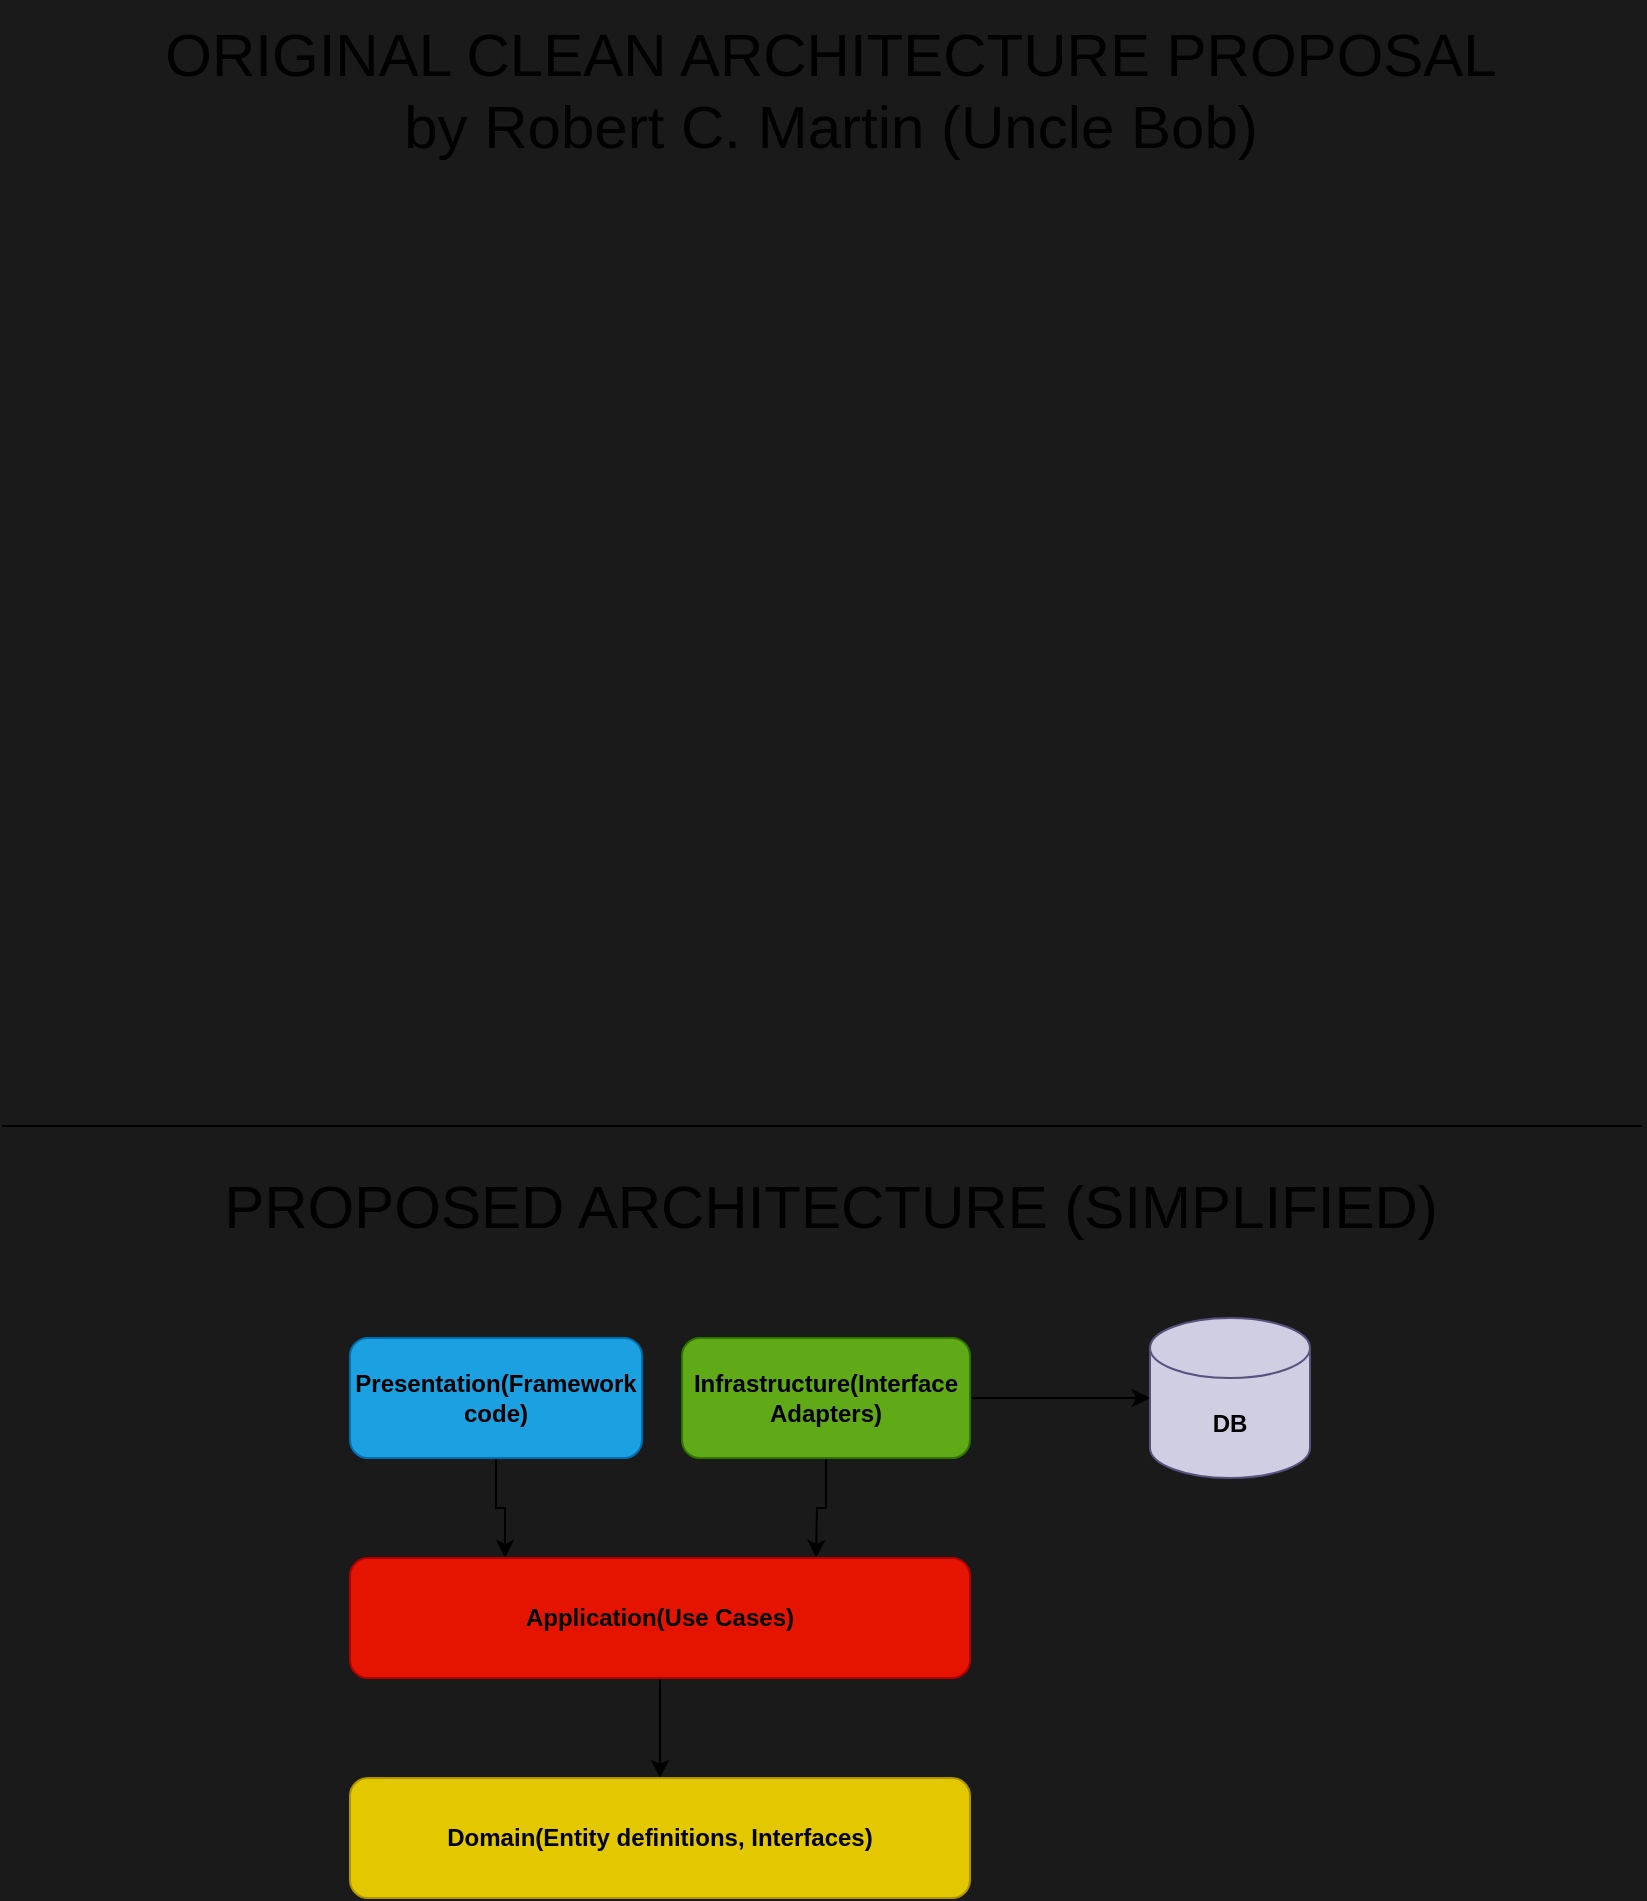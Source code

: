 <mxfile version="23.0.2" type="device" pages="2">
  <diagram name="Clean Arch Base" id="5igseyQAhacmWHMCtpKp">
    <mxGraphModel dx="2049" dy="1206" grid="1" gridSize="10" guides="1" tooltips="1" connect="1" arrows="1" fold="1" page="1" pageScale="1" pageWidth="827" pageHeight="1169" background="#1A1A1A" math="0" shadow="0">
      <root>
        <mxCell id="0" />
        <mxCell id="1" parent="0" />
        <mxCell id="8PnSxYrvGvkVyhjoG6qM-8" value="" style="edgeStyle=orthogonalEdgeStyle;rounded=0;orthogonalLoop=1;jettySize=auto;html=1;entryX=0.25;entryY=0;entryDx=0;entryDy=0;" edge="1" parent="1" source="8PnSxYrvGvkVyhjoG6qM-3" target="8PnSxYrvGvkVyhjoG6qM-5">
          <mxGeometry relative="1" as="geometry" />
        </mxCell>
        <mxCell id="8PnSxYrvGvkVyhjoG6qM-3" value="Presentation(Framework code)" style="rounded=1;whiteSpace=wrap;html=1;fillColor=#1ba1e2;fontColor=#000000;strokeColor=#006EAF;fontStyle=1" vertex="1" parent="1">
          <mxGeometry x="174" y="676" width="146" height="60" as="geometry" />
        </mxCell>
        <mxCell id="8PnSxYrvGvkVyhjoG6qM-7" value="" style="edgeStyle=orthogonalEdgeStyle;rounded=0;orthogonalLoop=1;jettySize=auto;html=1;" edge="1" parent="1" source="8PnSxYrvGvkVyhjoG6qM-4">
          <mxGeometry relative="1" as="geometry">
            <mxPoint x="407" y="786" as="targetPoint" />
          </mxGeometry>
        </mxCell>
        <mxCell id="8PnSxYrvGvkVyhjoG6qM-11" value="" style="edgeStyle=orthogonalEdgeStyle;rounded=0;orthogonalLoop=1;jettySize=auto;html=1;" edge="1" parent="1" source="8PnSxYrvGvkVyhjoG6qM-4" target="8PnSxYrvGvkVyhjoG6qM-10">
          <mxGeometry relative="1" as="geometry" />
        </mxCell>
        <mxCell id="8PnSxYrvGvkVyhjoG6qM-4" value="Infrastructure(Interface Adapters)" style="rounded=1;whiteSpace=wrap;html=1;fillColor=#60a917;fontColor=#000000;strokeColor=#2D7600;fontStyle=1" vertex="1" parent="1">
          <mxGeometry x="340" y="676" width="144" height="60" as="geometry" />
        </mxCell>
        <mxCell id="8PnSxYrvGvkVyhjoG6qM-9" value="" style="edgeStyle=orthogonalEdgeStyle;rounded=0;orthogonalLoop=1;jettySize=auto;html=1;" edge="1" parent="1" source="8PnSxYrvGvkVyhjoG6qM-5" target="8PnSxYrvGvkVyhjoG6qM-6">
          <mxGeometry relative="1" as="geometry" />
        </mxCell>
        <mxCell id="8PnSxYrvGvkVyhjoG6qM-5" value="Application(Use Cases)" style="rounded=1;whiteSpace=wrap;html=1;fillColor=#e51400;fontColor=#000000;strokeColor=#B20000;fontStyle=1" vertex="1" parent="1">
          <mxGeometry x="174" y="786" width="310" height="60" as="geometry" />
        </mxCell>
        <mxCell id="8PnSxYrvGvkVyhjoG6qM-6" value="Domain(Entity definitions, Interfaces)" style="rounded=1;whiteSpace=wrap;html=1;fillColor=#e3c800;strokeColor=#B09500;fontColor=#000000;fontStyle=1" vertex="1" parent="1">
          <mxGeometry x="174" y="896" width="310" height="60" as="geometry" />
        </mxCell>
        <mxCell id="8PnSxYrvGvkVyhjoG6qM-10" value="DB" style="shape=cylinder3;whiteSpace=wrap;html=1;boundedLbl=1;backgroundOutline=1;size=15;fillColor=#d0cee2;strokeColor=#56517e;fontColor=#000000;fontStyle=1" vertex="1" parent="1">
          <mxGeometry x="574" y="666" width="80" height="80" as="geometry" />
        </mxCell>
        <mxCell id="8PnSxYrvGvkVyhjoG6qM-12" value="PROPOSED ARCHITECTURE (SIMPLIFIED)" style="text;html=1;align=center;verticalAlign=middle;resizable=0;points=[];autosize=1;strokeColor=none;fillColor=none;fontSize=30;" vertex="1" parent="1">
          <mxGeometry x="99" y="585" width="630" height="50" as="geometry" />
        </mxCell>
        <mxCell id="8PnSxYrvGvkVyhjoG6qM-14" value="" style="endArrow=none;html=1;rounded=0;" edge="1" parent="1">
          <mxGeometry width="50" height="50" relative="1" as="geometry">
            <mxPoint y="570" as="sourcePoint" />
            <mxPoint x="820" y="570" as="targetPoint" />
          </mxGeometry>
        </mxCell>
        <mxCell id="8PnSxYrvGvkVyhjoG6qM-15" value="" style="shape=image;verticalLabelPosition=bottom;labelBackgroundColor=default;verticalAlign=top;aspect=fixed;imageAspect=0;image=https://blog.cleancoder.com/uncle-bob/images/2012-08-13-the-clean-architecture/CleanArchitecture.jpg;" vertex="1" parent="1">
          <mxGeometry x="148" y="100" width="531.01" height="390" as="geometry" />
        </mxCell>
        <mxCell id="8PnSxYrvGvkVyhjoG6qM-16" value="ORIGINAL CLEAN ARCHITECTURE PROPOSAL&lt;br&gt;by Robert C. Martin (Uncle Bob)" style="text;html=1;align=center;verticalAlign=middle;resizable=0;points=[];autosize=1;strokeColor=none;fillColor=none;fontSize=30;" vertex="1" parent="1">
          <mxGeometry x="69" y="7" width="690" height="90" as="geometry" />
        </mxCell>
      </root>
    </mxGraphModel>
  </diagram>
  <diagram id="uBpBu00FT0KVqWm-GaDD" name="Layers Detailed">
    <mxGraphModel dx="1793" dy="1055" grid="1" gridSize="10" guides="1" tooltips="1" connect="1" arrows="1" fold="1" page="1" pageScale="1" pageWidth="827" pageHeight="1169" math="0" shadow="0">
      <root>
        <mxCell id="0" />
        <mxCell id="1" parent="0" />
        <mxCell id="ngkntHoDk26RJ_7--73n-3" value="" style="group;labelBorderColor=default;" vertex="1" connectable="0" parent="1">
          <mxGeometry x="140" y="40" width="488" height="260" as="geometry" />
        </mxCell>
        <mxCell id="ngkntHoDk26RJ_7--73n-1" value="" style="rounded=1;whiteSpace=wrap;html=1;fillColor=#1ba1e2;fontColor=#000000;strokeColor=#006EAF;fontStyle=1;fontSize=20;" vertex="1" parent="ngkntHoDk26RJ_7--73n-3">
          <mxGeometry width="488" height="260" as="geometry" />
        </mxCell>
        <mxCell id="ngkntHoDk26RJ_7--73n-9" value="" style="rounded=1;whiteSpace=wrap;html=1;fillColor=#b0e3e6;labelBorderColor=#000000;strokeColor=#0e8088;" vertex="1" parent="ngkntHoDk26RJ_7--73n-3">
          <mxGeometry x="15" y="80" width="228.58" height="130" as="geometry" />
        </mxCell>
        <mxCell id="ngkntHoDk26RJ_7--73n-2" value="Presentation Layer" style="text;html=1;strokeColor=none;fillColor=none;align=center;verticalAlign=middle;whiteSpace=wrap;rounded=0;fontSize=20;fontStyle=1;fontColor=#000000;" vertex="1" parent="ngkntHoDk26RJ_7--73n-3">
          <mxGeometry x="9" width="470" height="43" as="geometry" />
        </mxCell>
        <mxCell id="ngkntHoDk26RJ_7--73n-4" value="BackendChallenge.Contracts" style="text;html=1;strokeColor=none;fillColor=none;align=center;verticalAlign=middle;whiteSpace=wrap;rounded=0;fontSize=14;fontColor=#000000;" vertex="1" parent="ngkntHoDk26RJ_7--73n-3">
          <mxGeometry x="90" y="43" width="84" height="30" as="geometry" />
        </mxCell>
        <mxCell id="ngkntHoDk26RJ_7--73n-6" value="BackendChallenge.Api" style="text;html=1;strokeColor=none;fillColor=none;align=center;verticalAlign=middle;whiteSpace=wrap;rounded=0;fontSize=14;fontColor=#000000;" vertex="1" parent="ngkntHoDk26RJ_7--73n-3">
          <mxGeometry x="330" y="43" width="84" height="30" as="geometry" />
        </mxCell>
        <mxCell id="ngkntHoDk26RJ_7--73n-7" value="" style="image;aspect=fixed;html=1;points=[];align=center;fontSize=12;image=img/lib/azure2/compute/Azure_Spring_Cloud.svg;" vertex="1" parent="ngkntHoDk26RJ_7--73n-3">
          <mxGeometry x="270" y="43" width="30" height="30" as="geometry" />
        </mxCell>
        <mxCell id="ngkntHoDk26RJ_7--73n-8" value="" style="image;aspect=fixed;html=1;points=[];align=center;fontSize=12;image=img/lib/azure2/compute/Azure_Spring_Cloud.svg;" vertex="1" parent="ngkntHoDk26RJ_7--73n-3">
          <mxGeometry x="9" y="43" width="30" height="30" as="geometry" />
        </mxCell>
        <mxCell id="ngkntHoDk26RJ_7--73n-12" value="" style="image;aspect=fixed;html=1;points=[];align=center;fontSize=12;image=img/lib/azure2/general/Folder_Blank.svg;" vertex="1" parent="ngkntHoDk26RJ_7--73n-3">
          <mxGeometry x="28.892" y="93" width="15.559" height="12.629" as="geometry" />
        </mxCell>
        <mxCell id="ngkntHoDk26RJ_7--73n-16" value="" style="dashed=0;outlineConnect=0;html=1;align=center;labelPosition=center;verticalLabelPosition=bottom;verticalAlign=top;shape=mxgraph.weblogos.java" vertex="1" parent="ngkntHoDk26RJ_7--73n-3">
          <mxGeometry x="44.45" y="119" width="13.374" height="26" as="geometry" />
        </mxCell>
        <mxCell id="ngkntHoDk26RJ_7--73n-17" value="PutInsuranceProductRequest" style="text;html=1;strokeColor=none;fillColor=none;align=center;verticalAlign=middle;whiteSpace=wrap;rounded=0;fontSize=9;fontColor=#000000;" vertex="1" parent="ngkntHoDk26RJ_7--73n-3">
          <mxGeometry x="117.293" y="119" width="50.515" height="26" as="geometry" />
        </mxCell>
        <mxCell id="ngkntHoDk26RJ_7--73n-11" value="&lt;font color=&quot;#000000&quot;&gt;InsuranceProducts&lt;/font&gt;" style="text;html=1;strokeColor=none;fillColor=none;align=center;verticalAlign=middle;whiteSpace=wrap;rounded=0;" vertex="1" parent="ngkntHoDk26RJ_7--73n-3">
          <mxGeometry x="76.881" y="80" width="75.772" height="39" as="geometry" />
        </mxCell>
        <mxCell id="ngkntHoDk26RJ_7--73n-20" value="" style="dashed=0;outlineConnect=0;html=1;align=center;labelPosition=center;verticalLabelPosition=bottom;verticalAlign=top;shape=mxgraph.weblogos.java" vertex="1" parent="ngkntHoDk26RJ_7--73n-3">
          <mxGeometry x="44.248" y="147.6" width="13.374" height="26" as="geometry" />
        </mxCell>
        <mxCell id="ngkntHoDk26RJ_7--73n-21" value="PutInsuranceProductResponse" style="text;html=1;strokeColor=none;fillColor=none;align=center;verticalAlign=middle;whiteSpace=wrap;rounded=0;fontSize=9;fontColor=#000000;" vertex="1" parent="ngkntHoDk26RJ_7--73n-3">
          <mxGeometry x="117.091" y="147.6" width="50.515" height="26" as="geometry" />
        </mxCell>
        <mxCell id="ngkntHoDk26RJ_7--73n-22" value="" style="group;movable=1;resizable=1;rotatable=1;deletable=1;editable=1;locked=0;connectable=1;" vertex="1" connectable="0" parent="ngkntHoDk26RJ_7--73n-3">
          <mxGeometry x="265" y="80" width="208" height="130.0" as="geometry" />
        </mxCell>
        <mxCell id="ngkntHoDk26RJ_7--73n-23" value="" style="rounded=1;whiteSpace=wrap;html=1;fillColor=#b0e3e6;labelBorderColor=#000000;strokeColor=#0e8088;" vertex="1" parent="ngkntHoDk26RJ_7--73n-22">
          <mxGeometry width="208" height="130.0" as="geometry" />
        </mxCell>
        <mxCell id="ngkntHoDk26RJ_7--73n-24" value="&lt;font color=&quot;#000000&quot;&gt;Controllers&lt;/font&gt;" style="text;html=1;strokeColor=none;fillColor=none;align=center;verticalAlign=middle;whiteSpace=wrap;rounded=0;" vertex="1" parent="ngkntHoDk26RJ_7--73n-22">
          <mxGeometry x="29.878" width="68.95" height="39.0" as="geometry" />
        </mxCell>
        <mxCell id="ngkntHoDk26RJ_7--73n-25" value="" style="dashed=0;outlineConnect=0;html=1;align=center;labelPosition=center;verticalLabelPosition=bottom;verticalAlign=top;shape=mxgraph.weblogos.java" vertex="1" parent="ngkntHoDk26RJ_7--73n-22">
          <mxGeometry x="13.974" y="67.6" width="12.17" height="26.0" as="geometry" />
        </mxCell>
        <mxCell id="ngkntHoDk26RJ_7--73n-26" value="BackendChallengeApplication" style="text;html=1;strokeColor=none;fillColor=none;align=center;verticalAlign=middle;whiteSpace=wrap;rounded=0;fontSize=9;fontColor=#000000;" vertex="1" parent="ngkntHoDk26RJ_7--73n-22">
          <mxGeometry x="76.811" y="67.6" width="45.967" height="26.0" as="geometry" />
        </mxCell>
        <mxCell id="ngkntHoDk26RJ_7--73n-27" value="" style="image;aspect=fixed;html=1;points=[];align=center;fontSize=12;image=img/lib/azure2/general/Folder_Blank.svg;" vertex="1" parent="ngkntHoDk26RJ_7--73n-3">
          <mxGeometry x="277.641" y="93" width="14.157" height="11.491" as="geometry" />
        </mxCell>
        <mxCell id="ngkntHoDk26RJ_7--73n-28" value="" style="dashed=0;outlineConnect=0;html=1;align=center;labelPosition=center;verticalLabelPosition=bottom;verticalAlign=top;shape=mxgraph.weblogos.java" vertex="1" parent="ngkntHoDk26RJ_7--73n-3">
          <mxGeometry x="291.799" y="117.7" width="12.17" height="26.0" as="geometry" />
        </mxCell>
        <mxCell id="ngkntHoDk26RJ_7--73n-29" value="InsuranceProductsController" style="text;html=1;strokeColor=none;fillColor=none;align=center;verticalAlign=middle;whiteSpace=wrap;rounded=0;fontSize=9;fontColor=#000000;" vertex="1" parent="ngkntHoDk26RJ_7--73n-3">
          <mxGeometry x="352.337" y="117.7" width="45.967" height="26.0" as="geometry" />
        </mxCell>
        <mxCell id="iWIXuP8V_4E421EE689L-2" style="edgeStyle=orthogonalEdgeStyle;rounded=0;orthogonalLoop=1;jettySize=auto;html=1;exitX=0.5;exitY=1;exitDx=0;exitDy=0;entryX=0.25;entryY=0;entryDx=0;entryDy=0;strokeWidth=5;" edge="1" parent="1" source="ngkntHoDk26RJ_7--73n-1" target="SQ-kVVdduzc97K0TM9LP-6">
          <mxGeometry relative="1" as="geometry">
            <mxPoint x="384" y="360.0" as="sourcePoint" />
          </mxGeometry>
        </mxCell>
        <mxCell id="iWIXuP8V_4E421EE689L-5" value="" style="rounded=1;whiteSpace=wrap;html=1;fillColor=#f0a30a;strokeColor=#BD7000;fontStyle=1;fontSize=20;fontColor=#000000;" vertex="1" parent="1">
          <mxGeometry x="429" y="740" width="488" height="260" as="geometry" />
        </mxCell>
        <mxCell id="iWIXuP8V_4E421EE689L-6" value="" style="rounded=1;whiteSpace=wrap;html=1;fillColor=#fad7ac;labelBorderColor=#000000;strokeColor=#b46504;" vertex="1" parent="1">
          <mxGeometry x="445.5" y="820" width="455" height="130" as="geometry" />
        </mxCell>
        <mxCell id="iWIXuP8V_4E421EE689L-7" value="Domain Layer" style="text;html=1;strokeColor=none;fillColor=none;align=center;verticalAlign=middle;whiteSpace=wrap;rounded=0;fontSize=20;fontStyle=1;fontColor=#000000;" vertex="1" parent="1">
          <mxGeometry x="438" y="740" width="470" height="43" as="geometry" />
        </mxCell>
        <mxCell id="iWIXuP8V_4E421EE689L-8" value="BackendChallenge.Domain" style="text;html=1;strokeColor=none;fillColor=none;align=center;verticalAlign=middle;whiteSpace=wrap;rounded=0;fontSize=14;fontColor=#000000;" vertex="1" parent="1">
          <mxGeometry x="649" y="783" width="84" height="30" as="geometry" />
        </mxCell>
        <mxCell id="iWIXuP8V_4E421EE689L-9" value="" style="image;aspect=fixed;html=1;points=[];align=center;fontSize=12;image=img/lib/azure2/compute/Azure_Spring_Cloud.svg;" vertex="1" parent="1">
          <mxGeometry x="559" y="783" width="30" height="30" as="geometry" />
        </mxCell>
        <mxCell id="iWIXuP8V_4E421EE689L-10" value="" style="endArrow=none;html=1;rounded=0;entryX=0.5;entryY=0;entryDx=0;entryDy=0;exitX=0.5;exitY=1;exitDx=0;exitDy=0;strokeColor=#000000;" edge="1" parent="1" source="iWIXuP8V_4E421EE689L-6" target="iWIXuP8V_4E421EE689L-6">
          <mxGeometry width="50" height="50" relative="1" as="geometry">
            <mxPoint x="679" y="920" as="sourcePoint" />
            <mxPoint x="729" y="870" as="targetPoint" />
          </mxGeometry>
        </mxCell>
        <mxCell id="iWIXuP8V_4E421EE689L-11" value="" style="dashed=0;outlineConnect=0;html=1;align=center;labelPosition=center;verticalLabelPosition=bottom;verticalAlign=top;shape=mxgraph.weblogos.java" vertex="1" parent="1">
          <mxGeometry x="719.0" y="845.63" width="13.374" height="26" as="geometry" />
        </mxCell>
        <mxCell id="iWIXuP8V_4E421EE689L-12" value="InsuranceType" style="text;html=1;strokeColor=none;fillColor=none;align=center;verticalAlign=middle;whiteSpace=wrap;rounded=0;fontSize=9;fontColor=#000000;" vertex="1" parent="1">
          <mxGeometry x="740.273" y="846" width="50.515" height="26" as="geometry" />
        </mxCell>
        <mxCell id="iWIXuP8V_4E421EE689L-15" value="" style="image;aspect=fixed;html=1;points=[];align=center;fontSize=12;image=img/lib/azure2/general/Folder_Blank.svg;" vertex="1" parent="1">
          <mxGeometry x="699.002" y="831.7" width="15.559" height="12.629" as="geometry" />
        </mxCell>
        <mxCell id="iWIXuP8V_4E421EE689L-16" value="&lt;font color=&quot;#000000&quot;&gt;InsuranceTypes&lt;/font&gt;" style="text;html=1;strokeColor=none;fillColor=none;align=center;verticalAlign=middle;whiteSpace=wrap;rounded=0;" vertex="1" parent="1">
          <mxGeometry x="733" y="822.36" width="57.79" height="31.3" as="geometry" />
        </mxCell>
        <mxCell id="iWIXuP8V_4E421EE689L-17" value="" style="image;aspect=fixed;html=1;points=[];align=center;fontSize=12;image=img/lib/azure2/general/Folder_Blank.svg;" vertex="1" parent="1">
          <mxGeometry x="457.892" y="831.7" width="15.559" height="12.629" as="geometry" />
        </mxCell>
        <mxCell id="iWIXuP8V_4E421EE689L-18" value="&lt;font color=&quot;#000000&quot;&gt;InsuranceProducts&lt;/font&gt;" style="text;html=1;strokeColor=none;fillColor=none;align=center;verticalAlign=middle;whiteSpace=wrap;rounded=0;" vertex="1" parent="1">
          <mxGeometry x="499" y="822.36" width="57.79" height="31.3" as="geometry" />
        </mxCell>
        <mxCell id="MCxUGJmDPu_9QTlRMIUU-1" value="" style="dashed=0;outlineConnect=0;html=1;align=center;labelPosition=center;verticalLabelPosition=bottom;verticalAlign=top;shape=mxgraph.weblogos.java" vertex="1" parent="1">
          <mxGeometry x="473.45" y="845.63" width="13.374" height="26" as="geometry" />
        </mxCell>
        <mxCell id="MCxUGJmDPu_9QTlRMIUU-2" value="InsuranceProduct" style="text;html=1;strokeColor=none;fillColor=none;align=center;verticalAlign=middle;whiteSpace=wrap;rounded=0;fontSize=9;fontColor=#000000;" vertex="1" parent="1">
          <mxGeometry x="499.003" y="845.63" width="50.515" height="26" as="geometry" />
        </mxCell>
        <mxCell id="MCxUGJmDPu_9QTlRMIUU-3" value="" style="dashed=0;outlineConnect=0;html=1;align=center;labelPosition=center;verticalLabelPosition=bottom;verticalAlign=top;shape=mxgraph.weblogos.java" vertex="1" parent="1">
          <mxGeometry x="473.45" y="872" width="13.374" height="26" as="geometry" />
        </mxCell>
        <mxCell id="MCxUGJmDPu_9QTlRMIUU-4" value="InsuranceProductErrors" style="text;html=1;strokeColor=none;fillColor=none;align=center;verticalAlign=middle;whiteSpace=wrap;rounded=0;fontSize=9;fontColor=#000000;" vertex="1" parent="1">
          <mxGeometry x="512.003" y="871.63" width="50.515" height="26" as="geometry" />
        </mxCell>
        <mxCell id="MCxUGJmDPu_9QTlRMIUU-5" style="edgeStyle=orthogonalEdgeStyle;rounded=0;orthogonalLoop=1;jettySize=auto;html=1;entryX=0.5;entryY=0;entryDx=0;entryDy=0;strokeWidth=5;" edge="1" parent="1" source="SQ-kVVdduzc97K0TM9LP-5" target="iWIXuP8V_4E421EE689L-7">
          <mxGeometry relative="1" as="geometry">
            <mxPoint x="673" y="660" as="sourcePoint" />
            <mxPoint x="683" y="410" as="targetPoint" />
          </mxGeometry>
        </mxCell>
        <mxCell id="MCxUGJmDPu_9QTlRMIUU-10" value="(VIDA, AUTO, VIAGEM...)" style="text;html=1;strokeColor=none;fillColor=none;align=center;verticalAlign=middle;whiteSpace=wrap;rounded=0;fontColor=#000000;fontSize=8;" vertex="1" parent="1">
          <mxGeometry x="799" y="850.46" width="49.02" height="16.34" as="geometry" />
        </mxCell>
        <mxCell id="I2-qj2J0NVzKtPISjk3s-1" value="" style="rounded=1;whiteSpace=wrap;html=1;fillColor=#008a00;strokeColor=#005700;fontStyle=1;fontSize=20;fontColor=#ffffff;" vertex="1" parent="1">
          <mxGeometry x="690.0" y="40" width="488" height="260" as="geometry" />
        </mxCell>
        <mxCell id="I2-qj2J0NVzKtPISjk3s-2" value="" style="rounded=1;whiteSpace=wrap;html=1;labelBorderColor=#000000;fillColor=#fad7ac;strokeColor=#b46504;" vertex="1" parent="1">
          <mxGeometry x="706.5" y="120" width="455" height="130" as="geometry" />
        </mxCell>
        <mxCell id="I2-qj2J0NVzKtPISjk3s-3" value="Infrastructure Layer" style="text;html=1;strokeColor=none;fillColor=none;align=center;verticalAlign=middle;whiteSpace=wrap;rounded=0;fontSize=20;fontStyle=1;fontColor=#000000;" vertex="1" parent="1">
          <mxGeometry x="699.0" y="40" width="470" height="43" as="geometry" />
        </mxCell>
        <mxCell id="I2-qj2J0NVzKtPISjk3s-4" value="BackendChallenge.Infrastructure" style="text;html=1;strokeColor=none;fillColor=none;align=center;verticalAlign=middle;whiteSpace=wrap;rounded=0;fontSize=14;fontColor=#000000;" vertex="1" parent="1">
          <mxGeometry x="910.0" y="83" width="84" height="30" as="geometry" />
        </mxCell>
        <mxCell id="I2-qj2J0NVzKtPISjk3s-5" value="" style="image;aspect=fixed;html=1;points=[];align=center;fontSize=12;image=img/lib/azure2/compute/Azure_Spring_Cloud.svg;" vertex="1" parent="1">
          <mxGeometry x="820.0" y="83" width="30" height="30" as="geometry" />
        </mxCell>
        <mxCell id="I2-qj2J0NVzKtPISjk3s-6" value="" style="endArrow=none;html=1;rounded=0;entryX=0.5;entryY=0;entryDx=0;entryDy=0;exitX=0.5;exitY=1;exitDx=0;exitDy=0;strokeColor=#000000;" edge="1" parent="1" source="I2-qj2J0NVzKtPISjk3s-2" target="I2-qj2J0NVzKtPISjk3s-2">
          <mxGeometry width="50" height="50" relative="1" as="geometry">
            <mxPoint x="940.0" y="220" as="sourcePoint" />
            <mxPoint x="990" y="170" as="targetPoint" />
          </mxGeometry>
        </mxCell>
        <mxCell id="I2-qj2J0NVzKtPISjk3s-7" value="" style="dashed=0;outlineConnect=0;html=1;align=center;labelPosition=center;verticalLabelPosition=bottom;verticalAlign=top;shape=mxgraph.weblogos.java" vertex="1" parent="1">
          <mxGeometry x="991.12" y="166.8" width="13.374" height="26" as="geometry" />
        </mxCell>
        <mxCell id="I2-qj2J0NVzKtPISjk3s-8" value="BackendChallengeDbContext" style="text;html=1;strokeColor=none;fillColor=none;align=center;verticalAlign=middle;whiteSpace=wrap;rounded=0;fontSize=9;fontColor=#000000;" vertex="1" parent="1">
          <mxGeometry x="1041.123" y="166.8" width="50.515" height="26" as="geometry" />
        </mxCell>
        <mxCell id="I2-qj2J0NVzKtPISjk3s-9" value="" style="image;aspect=fixed;html=1;points=[];align=center;fontSize=12;image=img/lib/azure2/general/Folder_Blank.svg;" vertex="1" parent="1">
          <mxGeometry x="960.002" y="131.7" width="15.559" height="12.629" as="geometry" />
        </mxCell>
        <mxCell id="I2-qj2J0NVzKtPISjk3s-10" value="&lt;font color=&quot;#000000&quot;&gt;Common&lt;/font&gt;" style="text;html=1;strokeColor=none;fillColor=none;align=center;verticalAlign=middle;whiteSpace=wrap;rounded=0;" vertex="1" parent="1">
          <mxGeometry x="980" y="122.36" width="57.79" height="31.3" as="geometry" />
        </mxCell>
        <mxCell id="I2-qj2J0NVzKtPISjk3s-11" value="" style="image;aspect=fixed;html=1;points=[];align=center;fontSize=12;image=img/lib/azure2/general/Folder_Blank.svg;" vertex="1" parent="1">
          <mxGeometry x="718.892" y="131.7" width="15.559" height="12.629" as="geometry" />
        </mxCell>
        <mxCell id="I2-qj2J0NVzKtPISjk3s-12" value="&lt;font color=&quot;#000000&quot;&gt;InsuranceProducts&lt;/font&gt;" style="text;html=1;strokeColor=none;fillColor=none;align=center;verticalAlign=middle;whiteSpace=wrap;rounded=0;" vertex="1" parent="1">
          <mxGeometry x="760.0" y="122.36" width="57.79" height="31.3" as="geometry" />
        </mxCell>
        <mxCell id="PPS4QWa1WLGhcIRFiFh3-1" value="" style="image;aspect=fixed;html=1;points=[];align=center;fontSize=12;image=img/lib/azure2/general/Folder_Blank.svg;" vertex="1" parent="1">
          <mxGeometry x="734.452" y="150.04" width="15.559" height="12.629" as="geometry" />
        </mxCell>
        <mxCell id="PPS4QWa1WLGhcIRFiFh3-2" value="&lt;font color=&quot;#000000&quot;&gt;Persistence&lt;/font&gt;" style="text;html=1;strokeColor=none;fillColor=none;align=center;verticalAlign=middle;whiteSpace=wrap;rounded=0;" vertex="1" parent="1">
          <mxGeometry x="760.0" y="140.7" width="57.79" height="31.3" as="geometry" />
        </mxCell>
        <mxCell id="PPS4QWa1WLGhcIRFiFh3-3" value="" style="dashed=0;outlineConnect=0;html=1;align=center;labelPosition=center;verticalLabelPosition=bottom;verticalAlign=top;shape=mxgraph.weblogos.java" vertex="1" parent="1">
          <mxGeometry x="760.0" y="166.8" width="13.374" height="26" as="geometry" />
        </mxCell>
        <mxCell id="PPS4QWa1WLGhcIRFiFh3-4" value="InsuranceProductsRepository" style="text;html=1;strokeColor=none;fillColor=none;align=center;verticalAlign=middle;whiteSpace=wrap;rounded=0;fontSize=9;fontColor=#000000;" vertex="1" parent="1">
          <mxGeometry x="809.743" y="166.8" width="50.515" height="26" as="geometry" />
        </mxCell>
        <mxCell id="PPS4QWa1WLGhcIRFiFh3-5" value="" style="dashed=0;outlineConnect=0;html=1;align=center;labelPosition=center;verticalLabelPosition=bottom;verticalAlign=top;shape=mxgraph.weblogos.java" vertex="1" parent="1">
          <mxGeometry x="760.0" y="190.0" width="13.374" height="26" as="geometry" />
        </mxCell>
        <mxCell id="PPS4QWa1WLGhcIRFiFh3-6" value="InsuranceProductConfigurations" style="text;html=1;strokeColor=none;fillColor=none;align=center;verticalAlign=middle;whiteSpace=wrap;rounded=0;fontSize=9;fontColor=#000000;" vertex="1" parent="1">
          <mxGeometry x="817.793" y="190.0" width="50.515" height="26" as="geometry" />
        </mxCell>
        <mxCell id="PPS4QWa1WLGhcIRFiFh3-7" value="..." style="text;html=1;strokeColor=none;fillColor=none;align=center;verticalAlign=middle;whiteSpace=wrap;rounded=0;fontColor=#000000;fontStyle=1;fontSize=13;" vertex="1" parent="1">
          <mxGeometry x="734.45" y="230" width="20" height="10" as="geometry" />
        </mxCell>
        <mxCell id="PPS4QWa1WLGhcIRFiFh3-8" value="" style="image;aspect=fixed;html=1;points=[];align=center;fontSize=12;image=img/lib/azure2/general/Folder_Blank.svg;" vertex="1" parent="1">
          <mxGeometry x="718.892" y="218.04" width="15.559" height="12.629" as="geometry" />
        </mxCell>
        <mxCell id="PPS4QWa1WLGhcIRFiFh3-9" value="&lt;font color=&quot;#000000&quot;&gt;InsuranceTypes&lt;/font&gt;" style="text;html=1;strokeColor=none;fillColor=none;align=center;verticalAlign=middle;whiteSpace=wrap;rounded=0;" vertex="1" parent="1">
          <mxGeometry x="751.95" y="208.7" width="57.79" height="31.3" as="geometry" />
        </mxCell>
        <mxCell id="PPS4QWa1WLGhcIRFiFh3-11" value="" style="image;aspect=fixed;html=1;points=[];align=center;fontSize=12;image=img/lib/azure2/general/Folder_Blank.svg;" vertex="1" parent="1">
          <mxGeometry x="975.562" y="150.04" width="15.559" height="12.629" as="geometry" />
        </mxCell>
        <mxCell id="PPS4QWa1WLGhcIRFiFh3-12" value="&lt;font color=&quot;#000000&quot;&gt;Persistence&lt;/font&gt;" style="text;html=1;strokeColor=none;fillColor=none;align=center;verticalAlign=middle;whiteSpace=wrap;rounded=0;" vertex="1" parent="1">
          <mxGeometry x="995.56" y="140.7" width="57.79" height="31.3" as="geometry" />
        </mxCell>
        <mxCell id="PPS4QWa1WLGhcIRFiFh3-14" value="DependencyInjection(Spring)" style="text;html=1;strokeColor=none;fillColor=none;align=center;verticalAlign=middle;whiteSpace=wrap;rounded=0;fontSize=9;fontColor=#000000;" vertex="1" parent="1">
          <mxGeometry x="1014.443" y="190.0" width="50.515" height="26" as="geometry" />
        </mxCell>
        <mxCell id="PPS4QWa1WLGhcIRFiFh3-15" value="" style="image;aspect=fixed;html=1;points=[];align=center;fontSize=12;image=img/lib/azure2/compute/Azure_Spring_Cloud.svg;" vertex="1" parent="1">
          <mxGeometry x="960" y="193" width="20" height="20" as="geometry" />
        </mxCell>
        <mxCell id="PPS4QWa1WLGhcIRFiFh3-17" value="" style="group" vertex="1" connectable="0" parent="1">
          <mxGeometry x="387" y="370" width="572" height="320" as="geometry" />
        </mxCell>
        <mxCell id="SQ-kVVdduzc97K0TM9LP-5" value="" style="rounded=1;whiteSpace=wrap;html=1;fillColor=#e51400;strokeColor=#B20000;fontStyle=1;fontSize=20;fontColor=#ffffff;" vertex="1" parent="PPS4QWa1WLGhcIRFiFh3-17">
          <mxGeometry width="572" height="320" as="geometry" />
        </mxCell>
        <mxCell id="SQ-kVVdduzc97K0TM9LP-13" value="" style="rounded=1;whiteSpace=wrap;html=1;fillColor=#fad9d5;labelBorderColor=#000000;strokeColor=#ae4132;" vertex="1" parent="PPS4QWa1WLGhcIRFiFh3-17">
          <mxGeometry x="19.34" y="98.462" width="533.32" height="160" as="geometry" />
        </mxCell>
        <mxCell id="SQ-kVVdduzc97K0TM9LP-6" value="Application Layer" style="text;html=1;strokeColor=none;fillColor=none;align=center;verticalAlign=middle;whiteSpace=wrap;rounded=0;fontSize=20;fontStyle=1;fontColor=#000000;" vertex="1" parent="PPS4QWa1WLGhcIRFiFh3-17">
          <mxGeometry x="10.549" width="550.902" height="52.923" as="geometry" />
        </mxCell>
        <mxCell id="SQ-kVVdduzc97K0TM9LP-8" value="BackendChallenge.Application" style="text;html=1;strokeColor=none;fillColor=none;align=center;verticalAlign=middle;whiteSpace=wrap;rounded=0;fontSize=14;fontColor=#000000;" vertex="1" parent="PPS4QWa1WLGhcIRFiFh3-17">
          <mxGeometry x="257.869" y="52.923" width="98.459" height="36.923" as="geometry" />
        </mxCell>
        <mxCell id="SQ-kVVdduzc97K0TM9LP-9" value="" style="image;aspect=fixed;html=1;points=[];align=center;fontSize=12;image=img/lib/azure2/compute/Azure_Spring_Cloud.svg;" vertex="1" parent="PPS4QWa1WLGhcIRFiFh3-17">
          <mxGeometry x="152.377" y="52.923" width="35.164" height="35.164" as="geometry" />
        </mxCell>
        <mxCell id="jHkGpFY1WUKPzhavcy7x-4" value="" style="endArrow=none;html=1;rounded=0;entryX=0.5;entryY=0;entryDx=0;entryDy=0;exitX=0.5;exitY=1;exitDx=0;exitDy=0;strokeColor=#000000;" edge="1" parent="PPS4QWa1WLGhcIRFiFh3-17" source="SQ-kVVdduzc97K0TM9LP-13" target="SQ-kVVdduzc97K0TM9LP-13">
          <mxGeometry width="50" height="50" relative="1" as="geometry">
            <mxPoint x="293.033" y="221.538" as="sourcePoint" />
            <mxPoint x="351.639" y="160" as="targetPoint" />
          </mxGeometry>
        </mxCell>
        <mxCell id="SQ-kVVdduzc97K0TM9LP-18" value="" style="dashed=0;outlineConnect=0;html=1;align=center;labelPosition=center;verticalLabelPosition=bottom;verticalAlign=top;shape=mxgraph.weblogos.java" vertex="1" parent="PPS4QWa1WLGhcIRFiFh3-17">
          <mxGeometry x="339.918" y="148.025" width="15.676" height="32" as="geometry" />
        </mxCell>
        <mxCell id="SQ-kVVdduzc97K0TM9LP-19" value="IInsuranceProductRepository" style="text;html=1;strokeColor=none;fillColor=none;align=center;verticalAlign=middle;whiteSpace=wrap;rounded=0;fontSize=9;fontColor=#000000;" vertex="1" parent="PPS4QWa1WLGhcIRFiFh3-17">
          <mxGeometry x="398.293" y="148.025" width="59.21" height="32" as="geometry" />
        </mxCell>
        <mxCell id="SQ-kVVdduzc97K0TM9LP-16" value="DependencyInjection(Spring)" style="text;html=1;strokeColor=none;fillColor=none;align=center;verticalAlign=middle;whiteSpace=wrap;rounded=0;fontSize=9;fontColor=#000000;" vertex="1" parent="PPS4QWa1WLGhcIRFiFh3-17">
          <mxGeometry x="356.329" y="173.108" width="59.21" height="32" as="geometry" />
        </mxCell>
        <mxCell id="jHkGpFY1WUKPzhavcy7x-5" value="" style="image;aspect=fixed;html=1;points=[];align=center;fontSize=12;image=img/lib/azure2/general/Folder_Blank.svg;" vertex="1" parent="PPS4QWa1WLGhcIRFiFh3-17">
          <mxGeometry x="316.477" y="130.88" width="18.237" height="14.803" as="geometry" />
        </mxCell>
        <mxCell id="jHkGpFY1WUKPzhavcy7x-6" value="&lt;font color=&quot;#000000&quot;&gt;Interfaces&lt;/font&gt;" style="text;html=1;strokeColor=none;fillColor=none;align=center;verticalAlign=middle;whiteSpace=wrap;rounded=0;" vertex="1" parent="PPS4QWa1WLGhcIRFiFh3-17">
          <mxGeometry x="339.918" y="119.385" width="67.737" height="38.523" as="geometry" />
        </mxCell>
        <mxCell id="jHkGpFY1WUKPzhavcy7x-7" value="" style="image;aspect=fixed;html=1;points=[];align=center;fontSize=12;image=img/lib/azure2/general/Folder_Blank.svg;" vertex="1" parent="PPS4QWa1WLGhcIRFiFh3-17">
          <mxGeometry x="33.865" y="112.862" width="18.237" height="14.803" as="geometry" />
        </mxCell>
        <mxCell id="jHkGpFY1WUKPzhavcy7x-8" value="&lt;font color=&quot;#000000&quot;&gt;InsuranceProducts&lt;/font&gt;" style="text;html=1;strokeColor=none;fillColor=none;align=center;verticalAlign=middle;whiteSpace=wrap;rounded=0;" vertex="1" parent="PPS4QWa1WLGhcIRFiFh3-17">
          <mxGeometry x="82.049" y="101.366" width="67.737" height="38.523" as="geometry" />
        </mxCell>
        <mxCell id="jHkGpFY1WUKPzhavcy7x-9" value="" style="image;aspect=fixed;html=1;points=[];align=center;fontSize=12;image=img/lib/azure2/general/Folder_Blank.svg;" vertex="1" parent="PPS4QWa1WLGhcIRFiFh3-17">
          <mxGeometry x="52.103" y="134.978" width="18.237" height="14.803" as="geometry" />
        </mxCell>
        <mxCell id="jHkGpFY1WUKPzhavcy7x-10" value="&lt;font color=&quot;#000000&quot;&gt;Commands&lt;/font&gt;" style="text;html=1;strokeColor=none;fillColor=none;align=center;verticalAlign=middle;whiteSpace=wrap;rounded=0;" vertex="1" parent="PPS4QWa1WLGhcIRFiFh3-17">
          <mxGeometry x="76.845" y="123.483" width="67.737" height="38.523" as="geometry" />
        </mxCell>
        <mxCell id="jHkGpFY1WUKPzhavcy7x-11" value="" style="image;aspect=fixed;html=1;points=[];align=center;fontSize=12;image=img/lib/azure2/general/Folder_Blank.svg;" vertex="1" parent="PPS4QWa1WLGhcIRFiFh3-17">
          <mxGeometry x="70.341" y="157.095" width="18.237" height="14.803" as="geometry" />
        </mxCell>
        <mxCell id="jHkGpFY1WUKPzhavcy7x-12" value="&lt;font color=&quot;#000000&quot;&gt;SetInsuranceProduct&lt;/font&gt;" style="text;html=1;strokeColor=none;fillColor=none;align=center;verticalAlign=middle;whiteSpace=wrap;rounded=0;" vertex="1" parent="PPS4QWa1WLGhcIRFiFh3-17">
          <mxGeometry x="128.934" y="145.6" width="67.737" height="38.523" as="geometry" />
        </mxCell>
        <mxCell id="jHkGpFY1WUKPzhavcy7x-13" value="" style="image;aspect=fixed;html=1;points=[];align=center;fontSize=12;image=img/lib/azure2/general/Folder_Blank.svg;" vertex="1" parent="PPS4QWa1WLGhcIRFiFh3-17">
          <mxGeometry x="52.103" y="178.88" width="18.237" height="14.803" as="geometry" />
        </mxCell>
        <mxCell id="jHkGpFY1WUKPzhavcy7x-14" value="&lt;font color=&quot;#000000&quot;&gt;Queries&lt;/font&gt;" style="text;html=1;strokeColor=none;fillColor=none;align=center;verticalAlign=middle;whiteSpace=wrap;rounded=0;" vertex="1" parent="PPS4QWa1WLGhcIRFiFh3-17">
          <mxGeometry x="70.34" y="167.385" width="67.737" height="38.523" as="geometry" />
        </mxCell>
        <mxCell id="jHkGpFY1WUKPzhavcy7x-15" value="" style="image;aspect=fixed;html=1;points=[];align=center;fontSize=12;image=img/lib/azure2/general/Folder_Blank.svg;" vertex="1" parent="PPS4QWa1WLGhcIRFiFh3-17">
          <mxGeometry x="70.341" y="205.92" width="18.237" height="14.803" as="geometry" />
        </mxCell>
        <mxCell id="jHkGpFY1WUKPzhavcy7x-16" value="&lt;font color=&quot;#000000&quot;&gt;PutInsuranceProduct&lt;/font&gt;" style="text;html=1;strokeColor=none;fillColor=none;align=center;verticalAlign=middle;whiteSpace=wrap;rounded=0;" vertex="1" parent="PPS4QWa1WLGhcIRFiFh3-17">
          <mxGeometry x="128.934" y="194.425" width="67.737" height="38.523" as="geometry" />
        </mxCell>
        <mxCell id="MCxUGJmDPu_9QTlRMIUU-7" value="" style="image;aspect=fixed;html=1;points=[];align=center;fontSize=12;image=img/lib/azure2/general/Folder_Blank.svg;" vertex="1" parent="PPS4QWa1WLGhcIRFiFh3-17">
          <mxGeometry x="291.734" y="107.951" width="18.237" height="14.803" as="geometry" />
        </mxCell>
        <mxCell id="MCxUGJmDPu_9QTlRMIUU-8" value="&lt;font color=&quot;#000000&quot;&gt;Common&lt;br&gt;&lt;/font&gt;" style="text;html=1;strokeColor=none;fillColor=none;align=center;verticalAlign=middle;whiteSpace=wrap;rounded=0;" vertex="1" parent="PPS4QWa1WLGhcIRFiFh3-17">
          <mxGeometry x="316.475" y="96.455" width="67.737" height="38.523" as="geometry" />
        </mxCell>
        <mxCell id="PPS4QWa1WLGhcIRFiFh3-16" value="" style="image;aspect=fixed;html=1;points=[];align=center;fontSize=12;image=img/lib/azure2/compute/Azure_Spring_Cloud.svg;" vertex="1" parent="PPS4QWa1WLGhcIRFiFh3-17">
          <mxGeometry x="291.732" y="178.622" width="21.509" height="21.509" as="geometry" />
        </mxCell>
        <mxCell id="ax_GMCesJ9VQdP0tMK7x-1" style="edgeStyle=orthogonalEdgeStyle;rounded=0;orthogonalLoop=1;jettySize=auto;html=1;entryX=0.75;entryY=0;entryDx=0;entryDy=0;strokeWidth=5;exitX=0.5;exitY=1;exitDx=0;exitDy=0;" edge="1" parent="1" source="I2-qj2J0NVzKtPISjk3s-1" target="SQ-kVVdduzc97K0TM9LP-6">
          <mxGeometry relative="1" as="geometry">
            <mxPoint x="979.23" y="410" as="sourcePoint" />
            <mxPoint x="979.23" y="460" as="targetPoint" />
          </mxGeometry>
        </mxCell>
        <mxCell id="Dtc2SszyjagT2_1yWSd9-1" value="DB(H2)" style="shape=cylinder3;whiteSpace=wrap;html=1;boundedLbl=1;backgroundOutline=1;size=15;fillColor=#d0cee2;strokeColor=#56517e;fontColor=#000000;fontStyle=1;fontSize=26;" vertex="1" parent="1">
          <mxGeometry x="1310" y="75" width="190" height="190" as="geometry" />
        </mxCell>
        <mxCell id="6DFB166VrvoQFouBXj9E-1" style="edgeStyle=orthogonalEdgeStyle;rounded=0;orthogonalLoop=1;jettySize=auto;html=1;entryX=0;entryY=0.5;entryDx=0;entryDy=0;strokeWidth=5;exitX=1;exitY=0.5;exitDx=0;exitDy=0;entryPerimeter=0;" edge="1" parent="1" source="I2-qj2J0NVzKtPISjk3s-1" target="Dtc2SszyjagT2_1yWSd9-1">
          <mxGeometry relative="1" as="geometry">
            <mxPoint x="1504" y="360" as="sourcePoint" />
            <mxPoint x="1240" y="590" as="targetPoint" />
          </mxGeometry>
        </mxCell>
      </root>
    </mxGraphModel>
  </diagram>
</mxfile>
